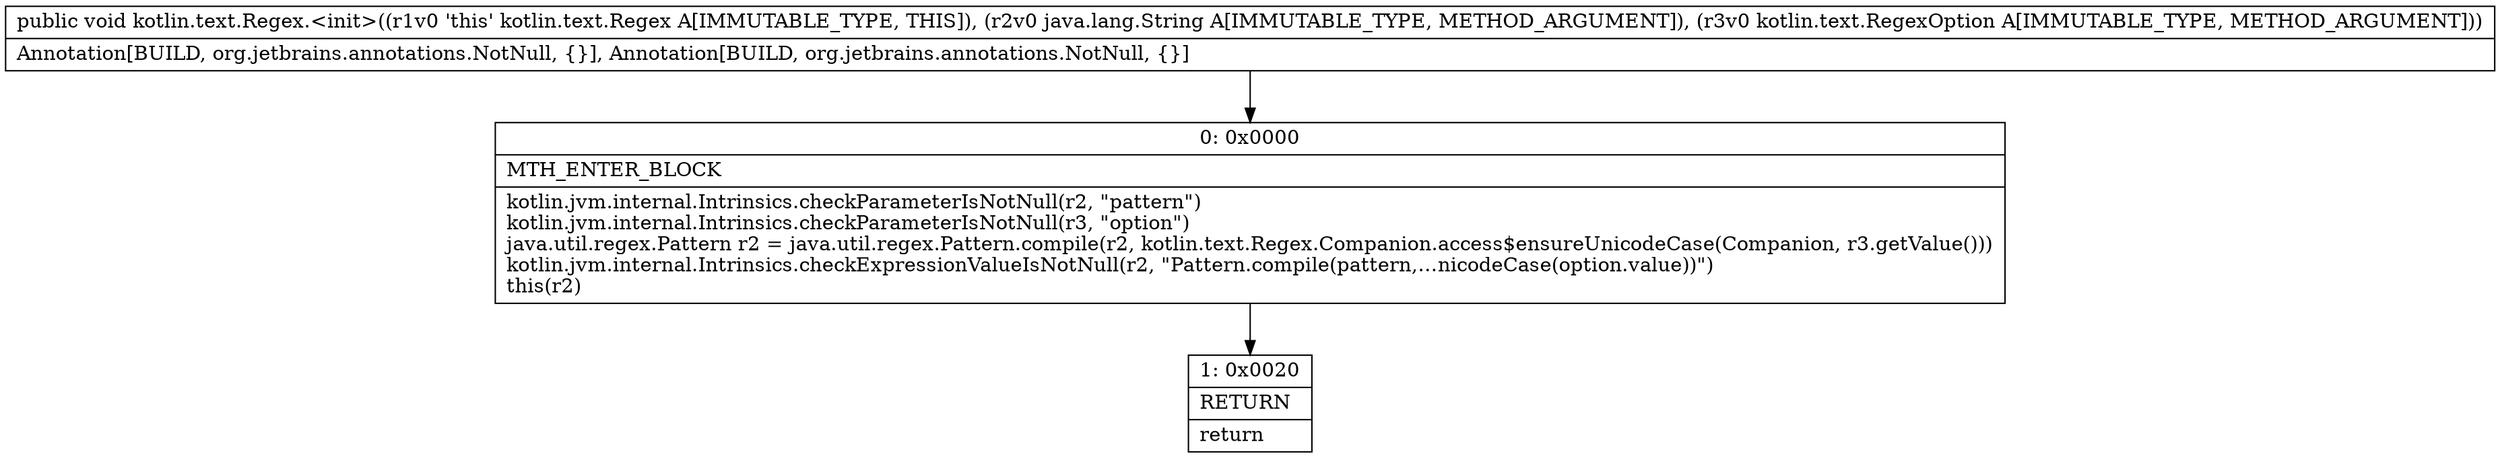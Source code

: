 digraph "CFG forkotlin.text.Regex.\<init\>(Ljava\/lang\/String;Lkotlin\/text\/RegexOption;)V" {
Node_0 [shape=record,label="{0\:\ 0x0000|MTH_ENTER_BLOCK\l|kotlin.jvm.internal.Intrinsics.checkParameterIsNotNull(r2, \"pattern\")\lkotlin.jvm.internal.Intrinsics.checkParameterIsNotNull(r3, \"option\")\ljava.util.regex.Pattern r2 = java.util.regex.Pattern.compile(r2, kotlin.text.Regex.Companion.access$ensureUnicodeCase(Companion, r3.getValue()))\lkotlin.jvm.internal.Intrinsics.checkExpressionValueIsNotNull(r2, \"Pattern.compile(pattern,…nicodeCase(option.value))\")\lthis(r2)\l}"];
Node_1 [shape=record,label="{1\:\ 0x0020|RETURN\l|return\l}"];
MethodNode[shape=record,label="{public void kotlin.text.Regex.\<init\>((r1v0 'this' kotlin.text.Regex A[IMMUTABLE_TYPE, THIS]), (r2v0 java.lang.String A[IMMUTABLE_TYPE, METHOD_ARGUMENT]), (r3v0 kotlin.text.RegexOption A[IMMUTABLE_TYPE, METHOD_ARGUMENT]))  | Annotation[BUILD, org.jetbrains.annotations.NotNull, \{\}], Annotation[BUILD, org.jetbrains.annotations.NotNull, \{\}]\l}"];
MethodNode -> Node_0;
Node_0 -> Node_1;
}


